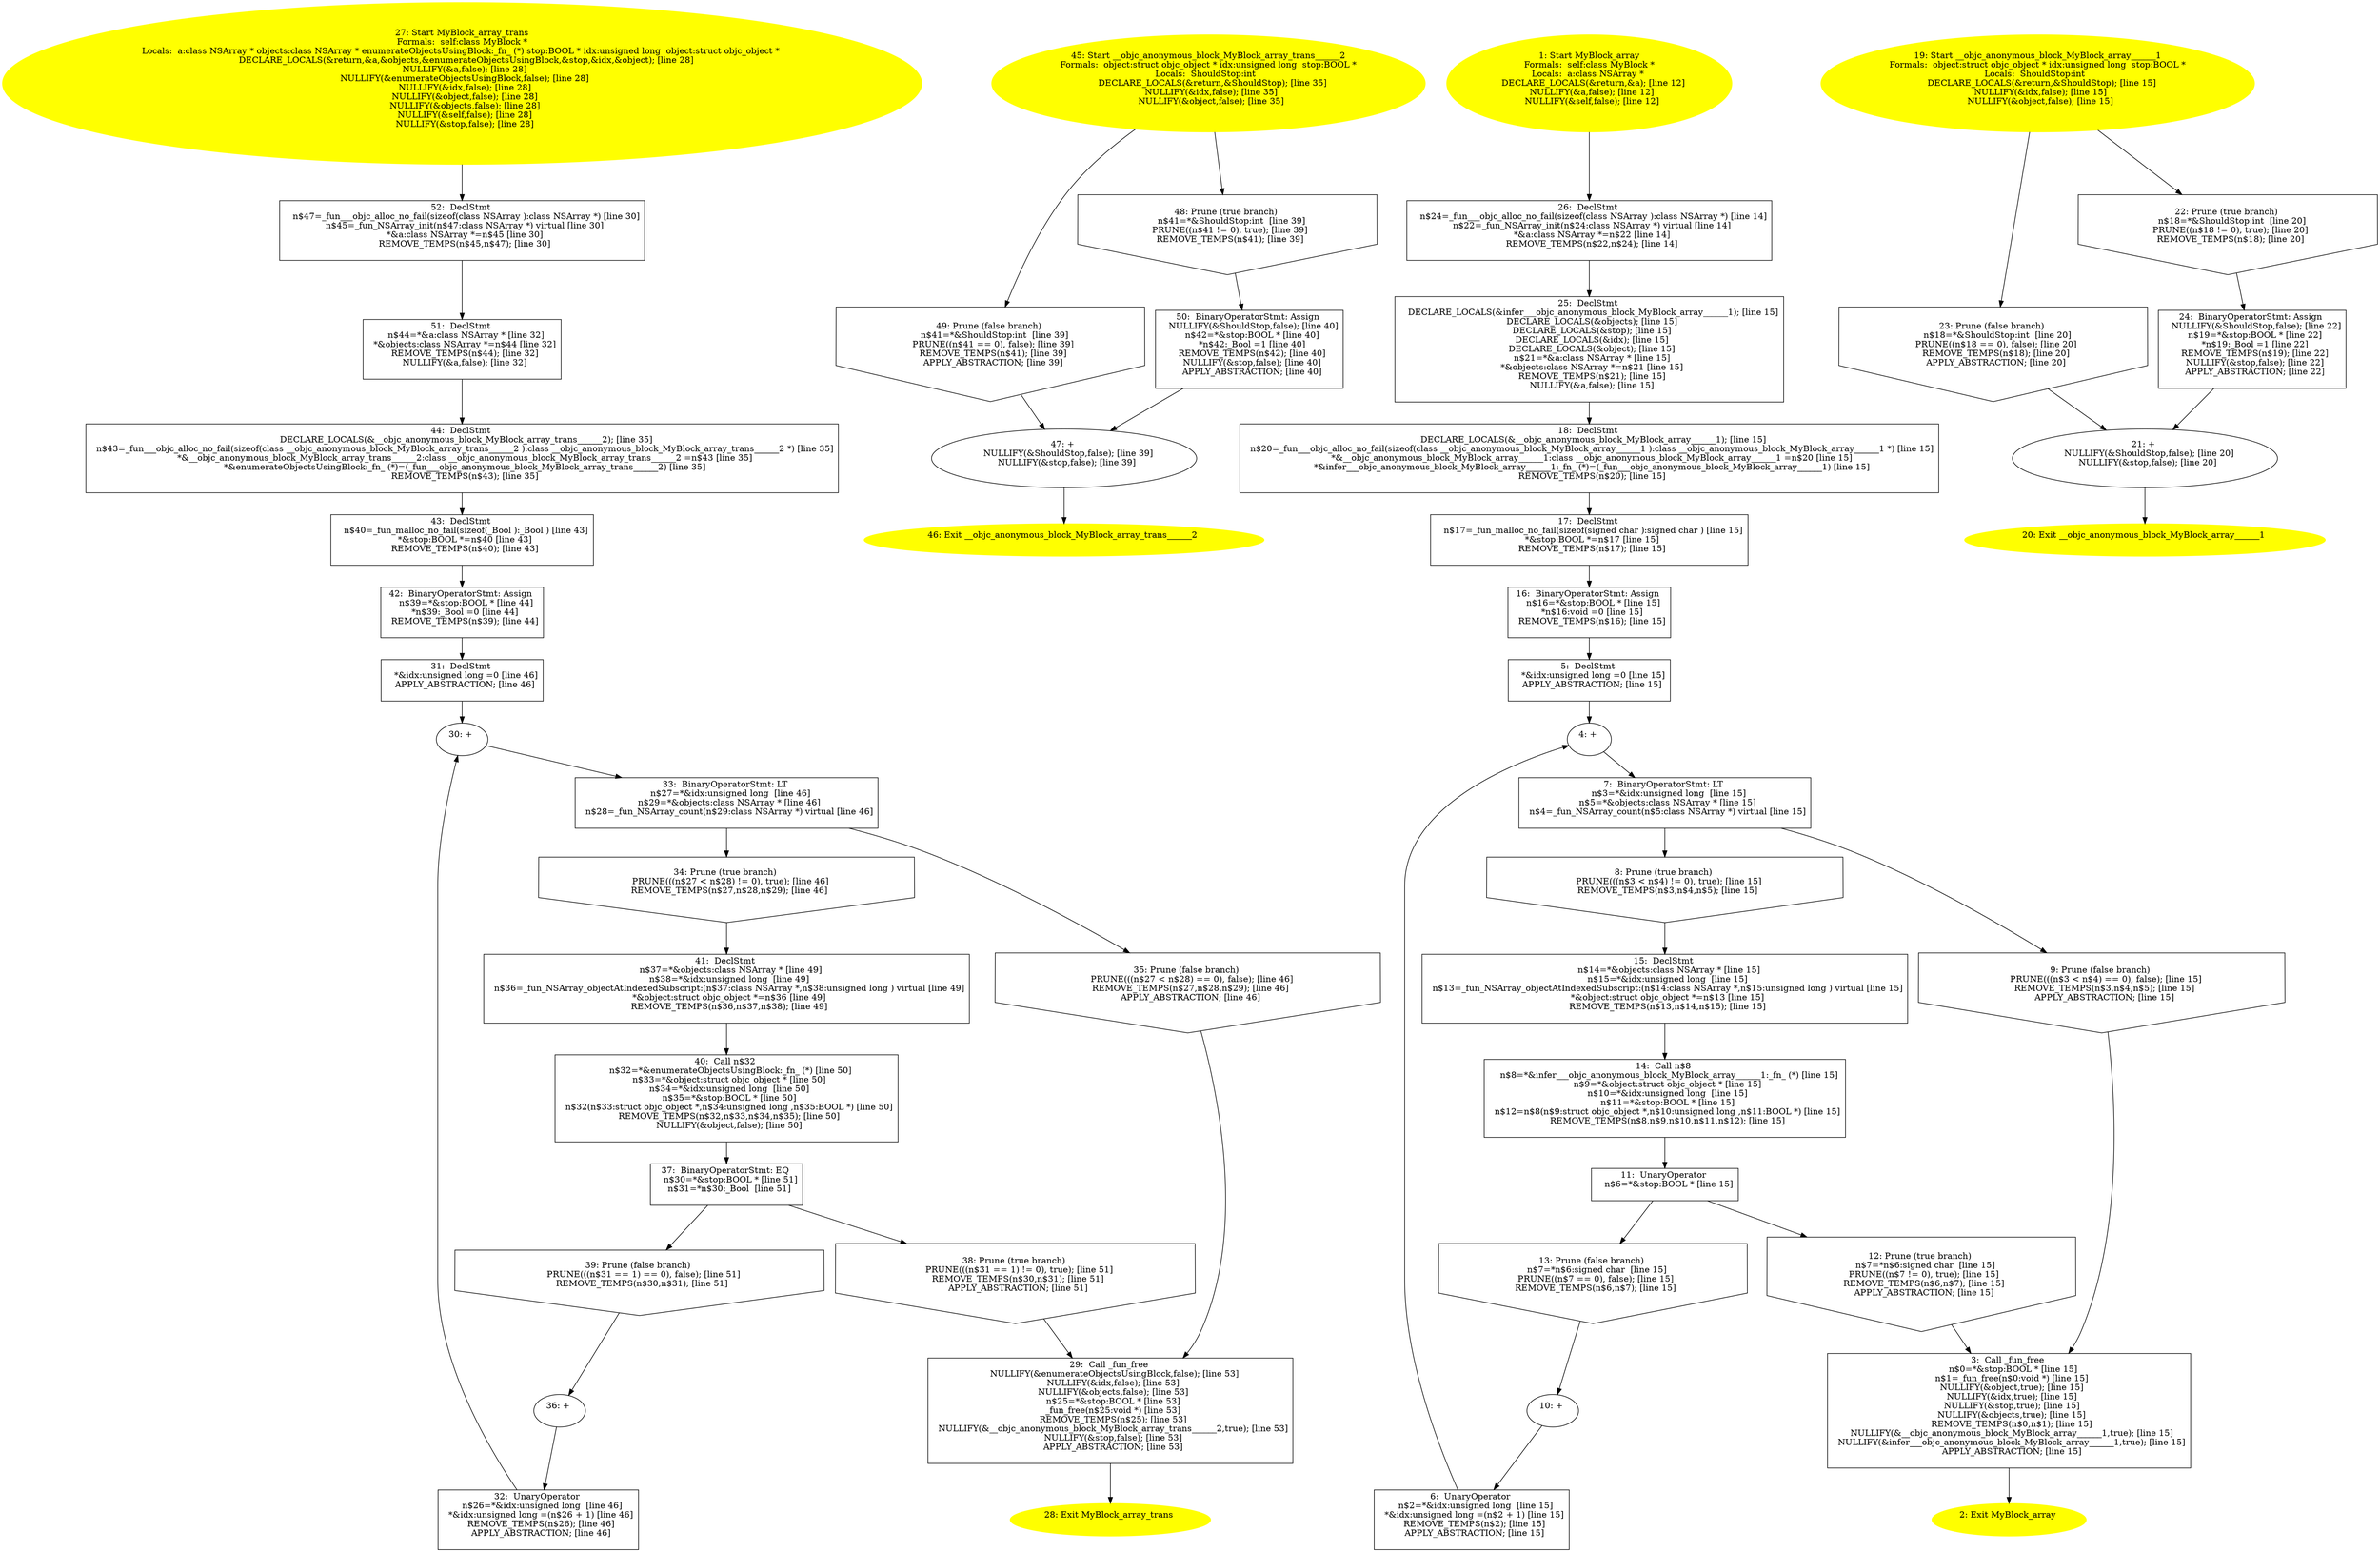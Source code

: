 digraph iCFG {
52 [label="52:  DeclStmt \n   n$47=_fun___objc_alloc_no_fail(sizeof(class NSArray ):class NSArray *) [line 30]\n  n$45=_fun_NSArray_init(n$47:class NSArray *) virtual [line 30]\n  *&a:class NSArray *=n$45 [line 30]\n  REMOVE_TEMPS(n$45,n$47); [line 30]\n " shape="box"]
	

	 52 -> 51 ;
51 [label="51:  DeclStmt \n   n$44=*&a:class NSArray * [line 32]\n  *&objects:class NSArray *=n$44 [line 32]\n  REMOVE_TEMPS(n$44); [line 32]\n  NULLIFY(&a,false); [line 32]\n " shape="box"]
	

	 51 -> 44 ;
50 [label="50:  BinaryOperatorStmt: Assign \n   NULLIFY(&ShouldStop,false); [line 40]\n  n$42=*&stop:BOOL * [line 40]\n  *n$42:_Bool =1 [line 40]\n  REMOVE_TEMPS(n$42); [line 40]\n  NULLIFY(&stop,false); [line 40]\n  APPLY_ABSTRACTION; [line 40]\n " shape="box"]
	

	 50 -> 47 ;
49 [label="49: Prune (false branch) \n   n$41=*&ShouldStop:int  [line 39]\n  PRUNE((n$41 == 0), false); [line 39]\n  REMOVE_TEMPS(n$41); [line 39]\n  APPLY_ABSTRACTION; [line 39]\n " shape="invhouse"]
	

	 49 -> 47 ;
48 [label="48: Prune (true branch) \n   n$41=*&ShouldStop:int  [line 39]\n  PRUNE((n$41 != 0), true); [line 39]\n  REMOVE_TEMPS(n$41); [line 39]\n " shape="invhouse"]
	

	 48 -> 50 ;
47 [label="47: + \n   NULLIFY(&ShouldStop,false); [line 39]\n  NULLIFY(&stop,false); [line 39]\n " ]
	

	 47 -> 46 ;
46 [label="46: Exit __objc_anonymous_block_MyBlock_array_trans______2 \n  " color=yellow style=filled]
	

45 [label="45: Start __objc_anonymous_block_MyBlock_array_trans______2\nFormals:  object:struct objc_object * idx:unsigned long  stop:BOOL *\nLocals:  ShouldStop:int  \n   DECLARE_LOCALS(&return,&ShouldStop); [line 35]\n  NULLIFY(&idx,false); [line 35]\n  NULLIFY(&object,false); [line 35]\n " color=yellow style=filled]
	

	 45 -> 48 ;
	 45 -> 49 ;
44 [label="44:  DeclStmt \n   DECLARE_LOCALS(&__objc_anonymous_block_MyBlock_array_trans______2); [line 35]\n  n$43=_fun___objc_alloc_no_fail(sizeof(class __objc_anonymous_block_MyBlock_array_trans______2 ):class __objc_anonymous_block_MyBlock_array_trans______2 *) [line 35]\n  *&__objc_anonymous_block_MyBlock_array_trans______2:class __objc_anonymous_block_MyBlock_array_trans______2 =n$43 [line 35]\n  *&enumerateObjectsUsingBlock:_fn_ (*)=(_fun___objc_anonymous_block_MyBlock_array_trans______2) [line 35]\n  REMOVE_TEMPS(n$43); [line 35]\n " shape="box"]
	

	 44 -> 43 ;
43 [label="43:  DeclStmt \n   n$40=_fun_malloc_no_fail(sizeof(_Bool ):_Bool ) [line 43]\n  *&stop:BOOL *=n$40 [line 43]\n  REMOVE_TEMPS(n$40); [line 43]\n " shape="box"]
	

	 43 -> 42 ;
42 [label="42:  BinaryOperatorStmt: Assign \n   n$39=*&stop:BOOL * [line 44]\n  *n$39:_Bool =0 [line 44]\n  REMOVE_TEMPS(n$39); [line 44]\n " shape="box"]
	

	 42 -> 31 ;
41 [label="41:  DeclStmt \n   n$37=*&objects:class NSArray * [line 49]\n  n$38=*&idx:unsigned long  [line 49]\n  n$36=_fun_NSArray_objectAtIndexedSubscript:(n$37:class NSArray *,n$38:unsigned long ) virtual [line 49]\n  *&object:struct objc_object *=n$36 [line 49]\n  REMOVE_TEMPS(n$36,n$37,n$38); [line 49]\n " shape="box"]
	

	 41 -> 40 ;
40 [label="40:  Call n$32 \n   n$32=*&enumerateObjectsUsingBlock:_fn_ (*) [line 50]\n  n$33=*&object:struct objc_object * [line 50]\n  n$34=*&idx:unsigned long  [line 50]\n  n$35=*&stop:BOOL * [line 50]\n  n$32(n$33:struct objc_object *,n$34:unsigned long ,n$35:BOOL *) [line 50]\n  REMOVE_TEMPS(n$32,n$33,n$34,n$35); [line 50]\n  NULLIFY(&object,false); [line 50]\n " shape="box"]
	

	 40 -> 37 ;
39 [label="39: Prune (false branch) \n   PRUNE(((n$31 == 1) == 0), false); [line 51]\n  REMOVE_TEMPS(n$30,n$31); [line 51]\n " shape="invhouse"]
	

	 39 -> 36 ;
38 [label="38: Prune (true branch) \n   PRUNE(((n$31 == 1) != 0), true); [line 51]\n  REMOVE_TEMPS(n$30,n$31); [line 51]\n  APPLY_ABSTRACTION; [line 51]\n " shape="invhouse"]
	

	 38 -> 29 ;
37 [label="37:  BinaryOperatorStmt: EQ \n   n$30=*&stop:BOOL * [line 51]\n  n$31=*n$30:_Bool  [line 51]\n " shape="box"]
	

	 37 -> 38 ;
	 37 -> 39 ;
36 [label="36: + \n  " ]
	

	 36 -> 32 ;
35 [label="35: Prune (false branch) \n   PRUNE(((n$27 < n$28) == 0), false); [line 46]\n  REMOVE_TEMPS(n$27,n$28,n$29); [line 46]\n  APPLY_ABSTRACTION; [line 46]\n " shape="invhouse"]
	

	 35 -> 29 ;
34 [label="34: Prune (true branch) \n   PRUNE(((n$27 < n$28) != 0), true); [line 46]\n  REMOVE_TEMPS(n$27,n$28,n$29); [line 46]\n " shape="invhouse"]
	

	 34 -> 41 ;
33 [label="33:  BinaryOperatorStmt: LT \n   n$27=*&idx:unsigned long  [line 46]\n  n$29=*&objects:class NSArray * [line 46]\n  n$28=_fun_NSArray_count(n$29:class NSArray *) virtual [line 46]\n " shape="box"]
	

	 33 -> 34 ;
	 33 -> 35 ;
32 [label="32:  UnaryOperator \n   n$26=*&idx:unsigned long  [line 46]\n  *&idx:unsigned long =(n$26 + 1) [line 46]\n  REMOVE_TEMPS(n$26); [line 46]\n  APPLY_ABSTRACTION; [line 46]\n " shape="box"]
	

	 32 -> 30 ;
31 [label="31:  DeclStmt \n   *&idx:unsigned long =0 [line 46]\n  APPLY_ABSTRACTION; [line 46]\n " shape="box"]
	

	 31 -> 30 ;
30 [label="30: + \n  " ]
	

	 30 -> 33 ;
29 [label="29:  Call _fun_free \n   NULLIFY(&enumerateObjectsUsingBlock,false); [line 53]\n  NULLIFY(&idx,false); [line 53]\n  NULLIFY(&objects,false); [line 53]\n  n$25=*&stop:BOOL * [line 53]\n  _fun_free(n$25:void *) [line 53]\n  REMOVE_TEMPS(n$25); [line 53]\n  NULLIFY(&__objc_anonymous_block_MyBlock_array_trans______2,true); [line 53]\n  NULLIFY(&stop,false); [line 53]\n  APPLY_ABSTRACTION; [line 53]\n " shape="box"]
	

	 29 -> 28 ;
28 [label="28: Exit MyBlock_array_trans \n  " color=yellow style=filled]
	

27 [label="27: Start MyBlock_array_trans\nFormals:  self:class MyBlock *\nLocals:  a:class NSArray * objects:class NSArray * enumerateObjectsUsingBlock:_fn_ (*) stop:BOOL * idx:unsigned long  object:struct objc_object * \n   DECLARE_LOCALS(&return,&a,&objects,&enumerateObjectsUsingBlock,&stop,&idx,&object); [line 28]\n  NULLIFY(&a,false); [line 28]\n  NULLIFY(&enumerateObjectsUsingBlock,false); [line 28]\n  NULLIFY(&idx,false); [line 28]\n  NULLIFY(&object,false); [line 28]\n  NULLIFY(&objects,false); [line 28]\n  NULLIFY(&self,false); [line 28]\n  NULLIFY(&stop,false); [line 28]\n " color=yellow style=filled]
	

	 27 -> 52 ;
26 [label="26:  DeclStmt \n   n$24=_fun___objc_alloc_no_fail(sizeof(class NSArray ):class NSArray *) [line 14]\n  n$22=_fun_NSArray_init(n$24:class NSArray *) virtual [line 14]\n  *&a:class NSArray *=n$22 [line 14]\n  REMOVE_TEMPS(n$22,n$24); [line 14]\n " shape="box"]
	

	 26 -> 25 ;
25 [label="25:  DeclStmt \n   DECLARE_LOCALS(&infer___objc_anonymous_block_MyBlock_array______1); [line 15]\n  DECLARE_LOCALS(&objects); [line 15]\n  DECLARE_LOCALS(&stop); [line 15]\n  DECLARE_LOCALS(&idx); [line 15]\n  DECLARE_LOCALS(&object); [line 15]\n  n$21=*&a:class NSArray * [line 15]\n  *&objects:class NSArray *=n$21 [line 15]\n  REMOVE_TEMPS(n$21); [line 15]\n  NULLIFY(&a,false); [line 15]\n " shape="box"]
	

	 25 -> 18 ;
24 [label="24:  BinaryOperatorStmt: Assign \n   NULLIFY(&ShouldStop,false); [line 22]\n  n$19=*&stop:BOOL * [line 22]\n  *n$19:_Bool =1 [line 22]\n  REMOVE_TEMPS(n$19); [line 22]\n  NULLIFY(&stop,false); [line 22]\n  APPLY_ABSTRACTION; [line 22]\n " shape="box"]
	

	 24 -> 21 ;
23 [label="23: Prune (false branch) \n   n$18=*&ShouldStop:int  [line 20]\n  PRUNE((n$18 == 0), false); [line 20]\n  REMOVE_TEMPS(n$18); [line 20]\n  APPLY_ABSTRACTION; [line 20]\n " shape="invhouse"]
	

	 23 -> 21 ;
22 [label="22: Prune (true branch) \n   n$18=*&ShouldStop:int  [line 20]\n  PRUNE((n$18 != 0), true); [line 20]\n  REMOVE_TEMPS(n$18); [line 20]\n " shape="invhouse"]
	

	 22 -> 24 ;
21 [label="21: + \n   NULLIFY(&ShouldStop,false); [line 20]\n  NULLIFY(&stop,false); [line 20]\n " ]
	

	 21 -> 20 ;
20 [label="20: Exit __objc_anonymous_block_MyBlock_array______1 \n  " color=yellow style=filled]
	

19 [label="19: Start __objc_anonymous_block_MyBlock_array______1\nFormals:  object:struct objc_object * idx:unsigned long  stop:BOOL *\nLocals:  ShouldStop:int  \n   DECLARE_LOCALS(&return,&ShouldStop); [line 15]\n  NULLIFY(&idx,false); [line 15]\n  NULLIFY(&object,false); [line 15]\n " color=yellow style=filled]
	

	 19 -> 22 ;
	 19 -> 23 ;
18 [label="18:  DeclStmt \n   DECLARE_LOCALS(&__objc_anonymous_block_MyBlock_array______1); [line 15]\n  n$20=_fun___objc_alloc_no_fail(sizeof(class __objc_anonymous_block_MyBlock_array______1 ):class __objc_anonymous_block_MyBlock_array______1 *) [line 15]\n  *&__objc_anonymous_block_MyBlock_array______1:class __objc_anonymous_block_MyBlock_array______1 =n$20 [line 15]\n  *&infer___objc_anonymous_block_MyBlock_array______1:_fn_ (*)=(_fun___objc_anonymous_block_MyBlock_array______1) [line 15]\n  REMOVE_TEMPS(n$20); [line 15]\n " shape="box"]
	

	 18 -> 17 ;
17 [label="17:  DeclStmt \n   n$17=_fun_malloc_no_fail(sizeof(signed char ):signed char ) [line 15]\n  *&stop:BOOL *=n$17 [line 15]\n  REMOVE_TEMPS(n$17); [line 15]\n " shape="box"]
	

	 17 -> 16 ;
16 [label="16:  BinaryOperatorStmt: Assign \n   n$16=*&stop:BOOL * [line 15]\n  *n$16:void =0 [line 15]\n  REMOVE_TEMPS(n$16); [line 15]\n " shape="box"]
	

	 16 -> 5 ;
15 [label="15:  DeclStmt \n   n$14=*&objects:class NSArray * [line 15]\n  n$15=*&idx:unsigned long  [line 15]\n  n$13=_fun_NSArray_objectAtIndexedSubscript:(n$14:class NSArray *,n$15:unsigned long ) virtual [line 15]\n  *&object:struct objc_object *=n$13 [line 15]\n  REMOVE_TEMPS(n$13,n$14,n$15); [line 15]\n " shape="box"]
	

	 15 -> 14 ;
14 [label="14:  Call n$8 \n   n$8=*&infer___objc_anonymous_block_MyBlock_array______1:_fn_ (*) [line 15]\n  n$9=*&object:struct objc_object * [line 15]\n  n$10=*&idx:unsigned long  [line 15]\n  n$11=*&stop:BOOL * [line 15]\n  n$12=n$8(n$9:struct objc_object *,n$10:unsigned long ,n$11:BOOL *) [line 15]\n  REMOVE_TEMPS(n$8,n$9,n$10,n$11,n$12); [line 15]\n " shape="box"]
	

	 14 -> 11 ;
13 [label="13: Prune (false branch) \n   n$7=*n$6:signed char  [line 15]\n  PRUNE((n$7 == 0), false); [line 15]\n  REMOVE_TEMPS(n$6,n$7); [line 15]\n " shape="invhouse"]
	

	 13 -> 10 ;
12 [label="12: Prune (true branch) \n   n$7=*n$6:signed char  [line 15]\n  PRUNE((n$7 != 0), true); [line 15]\n  REMOVE_TEMPS(n$6,n$7); [line 15]\n  APPLY_ABSTRACTION; [line 15]\n " shape="invhouse"]
	

	 12 -> 3 ;
11 [label="11:  UnaryOperator \n   n$6=*&stop:BOOL * [line 15]\n " shape="box"]
	

	 11 -> 12 ;
	 11 -> 13 ;
10 [label="10: + \n  " ]
	

	 10 -> 6 ;
9 [label="9: Prune (false branch) \n   PRUNE(((n$3 < n$4) == 0), false); [line 15]\n  REMOVE_TEMPS(n$3,n$4,n$5); [line 15]\n  APPLY_ABSTRACTION; [line 15]\n " shape="invhouse"]
	

	 9 -> 3 ;
8 [label="8: Prune (true branch) \n   PRUNE(((n$3 < n$4) != 0), true); [line 15]\n  REMOVE_TEMPS(n$3,n$4,n$5); [line 15]\n " shape="invhouse"]
	

	 8 -> 15 ;
7 [label="7:  BinaryOperatorStmt: LT \n   n$3=*&idx:unsigned long  [line 15]\n  n$5=*&objects:class NSArray * [line 15]\n  n$4=_fun_NSArray_count(n$5:class NSArray *) virtual [line 15]\n " shape="box"]
	

	 7 -> 8 ;
	 7 -> 9 ;
6 [label="6:  UnaryOperator \n   n$2=*&idx:unsigned long  [line 15]\n  *&idx:unsigned long =(n$2 + 1) [line 15]\n  REMOVE_TEMPS(n$2); [line 15]\n  APPLY_ABSTRACTION; [line 15]\n " shape="box"]
	

	 6 -> 4 ;
5 [label="5:  DeclStmt \n   *&idx:unsigned long =0 [line 15]\n  APPLY_ABSTRACTION; [line 15]\n " shape="box"]
	

	 5 -> 4 ;
4 [label="4: + \n  " ]
	

	 4 -> 7 ;
3 [label="3:  Call _fun_free \n   n$0=*&stop:BOOL * [line 15]\n  n$1=_fun_free(n$0:void *) [line 15]\n  NULLIFY(&object,true); [line 15]\n  NULLIFY(&idx,true); [line 15]\n  NULLIFY(&stop,true); [line 15]\n  NULLIFY(&objects,true); [line 15]\n  REMOVE_TEMPS(n$0,n$1); [line 15]\n  NULLIFY(&__objc_anonymous_block_MyBlock_array______1,true); [line 15]\n  NULLIFY(&infer___objc_anonymous_block_MyBlock_array______1,true); [line 15]\n  APPLY_ABSTRACTION; [line 15]\n " shape="box"]
	

	 3 -> 2 ;
2 [label="2: Exit MyBlock_array \n  " color=yellow style=filled]
	

1 [label="1: Start MyBlock_array\nFormals:  self:class MyBlock *\nLocals:  a:class NSArray * \n   DECLARE_LOCALS(&return,&a); [line 12]\n  NULLIFY(&a,false); [line 12]\n  NULLIFY(&self,false); [line 12]\n " color=yellow style=filled]
	

	 1 -> 26 ;
}
